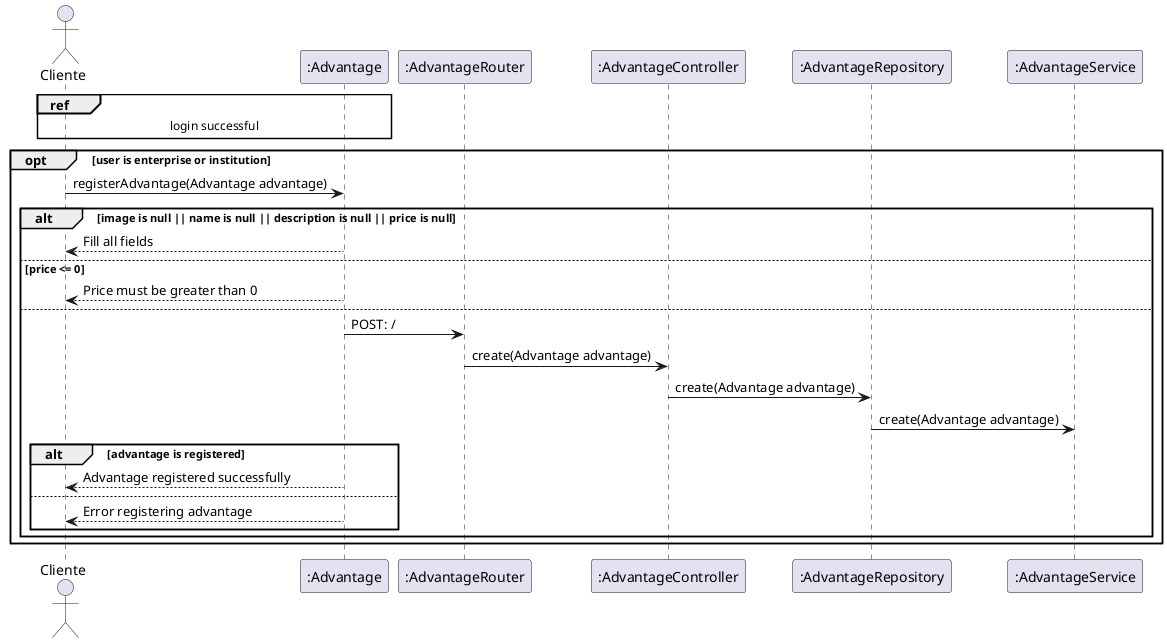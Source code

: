 @startuml

actor "Cliente" as cliente
participant ":Advantage" as ad
participant ":AdvantageRouter" as adRouter
participant ":AdvantageController" as adController
participant ":AdvantageRepository" as adRepository
participant ":AdvantageService" as adService

ref over cliente, ad: login successful

opt user is enterprise or institution
    cliente -> ad : registerAdvantage(Advantage advantage)
    alt image is null || name is null || description is null || price is null
        ad --> cliente : Fill all fields
    else price <= 0
        ad --> cliente : Price must be greater than 0
    else
        ad -> adRouter : POST: /
        adRouter -> adController : create(Advantage advantage)
        adController -> adRepository : create(Advantage advantage)
        adRepository -> adService : create(Advantage advantage)
        alt advantage is registered
            ad --> cliente : Advantage registered successfully
        else
            ad --> cliente : Error registering advantage
        end
    end
end

@enduml